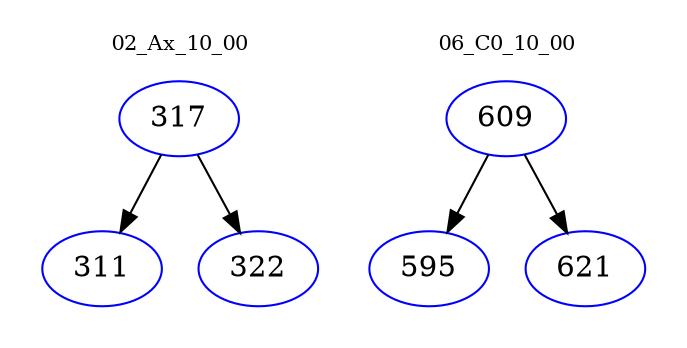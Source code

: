 digraph{
subgraph cluster_0 {
color = white
label = "02_Ax_10_00";
fontsize=10;
T0_317 [label="317", color="blue"]
T0_317 -> T0_311 [color="black"]
T0_311 [label="311", color="blue"]
T0_317 -> T0_322 [color="black"]
T0_322 [label="322", color="blue"]
}
subgraph cluster_1 {
color = white
label = "06_C0_10_00";
fontsize=10;
T1_609 [label="609", color="blue"]
T1_609 -> T1_595 [color="black"]
T1_595 [label="595", color="blue"]
T1_609 -> T1_621 [color="black"]
T1_621 [label="621", color="blue"]
}
}
